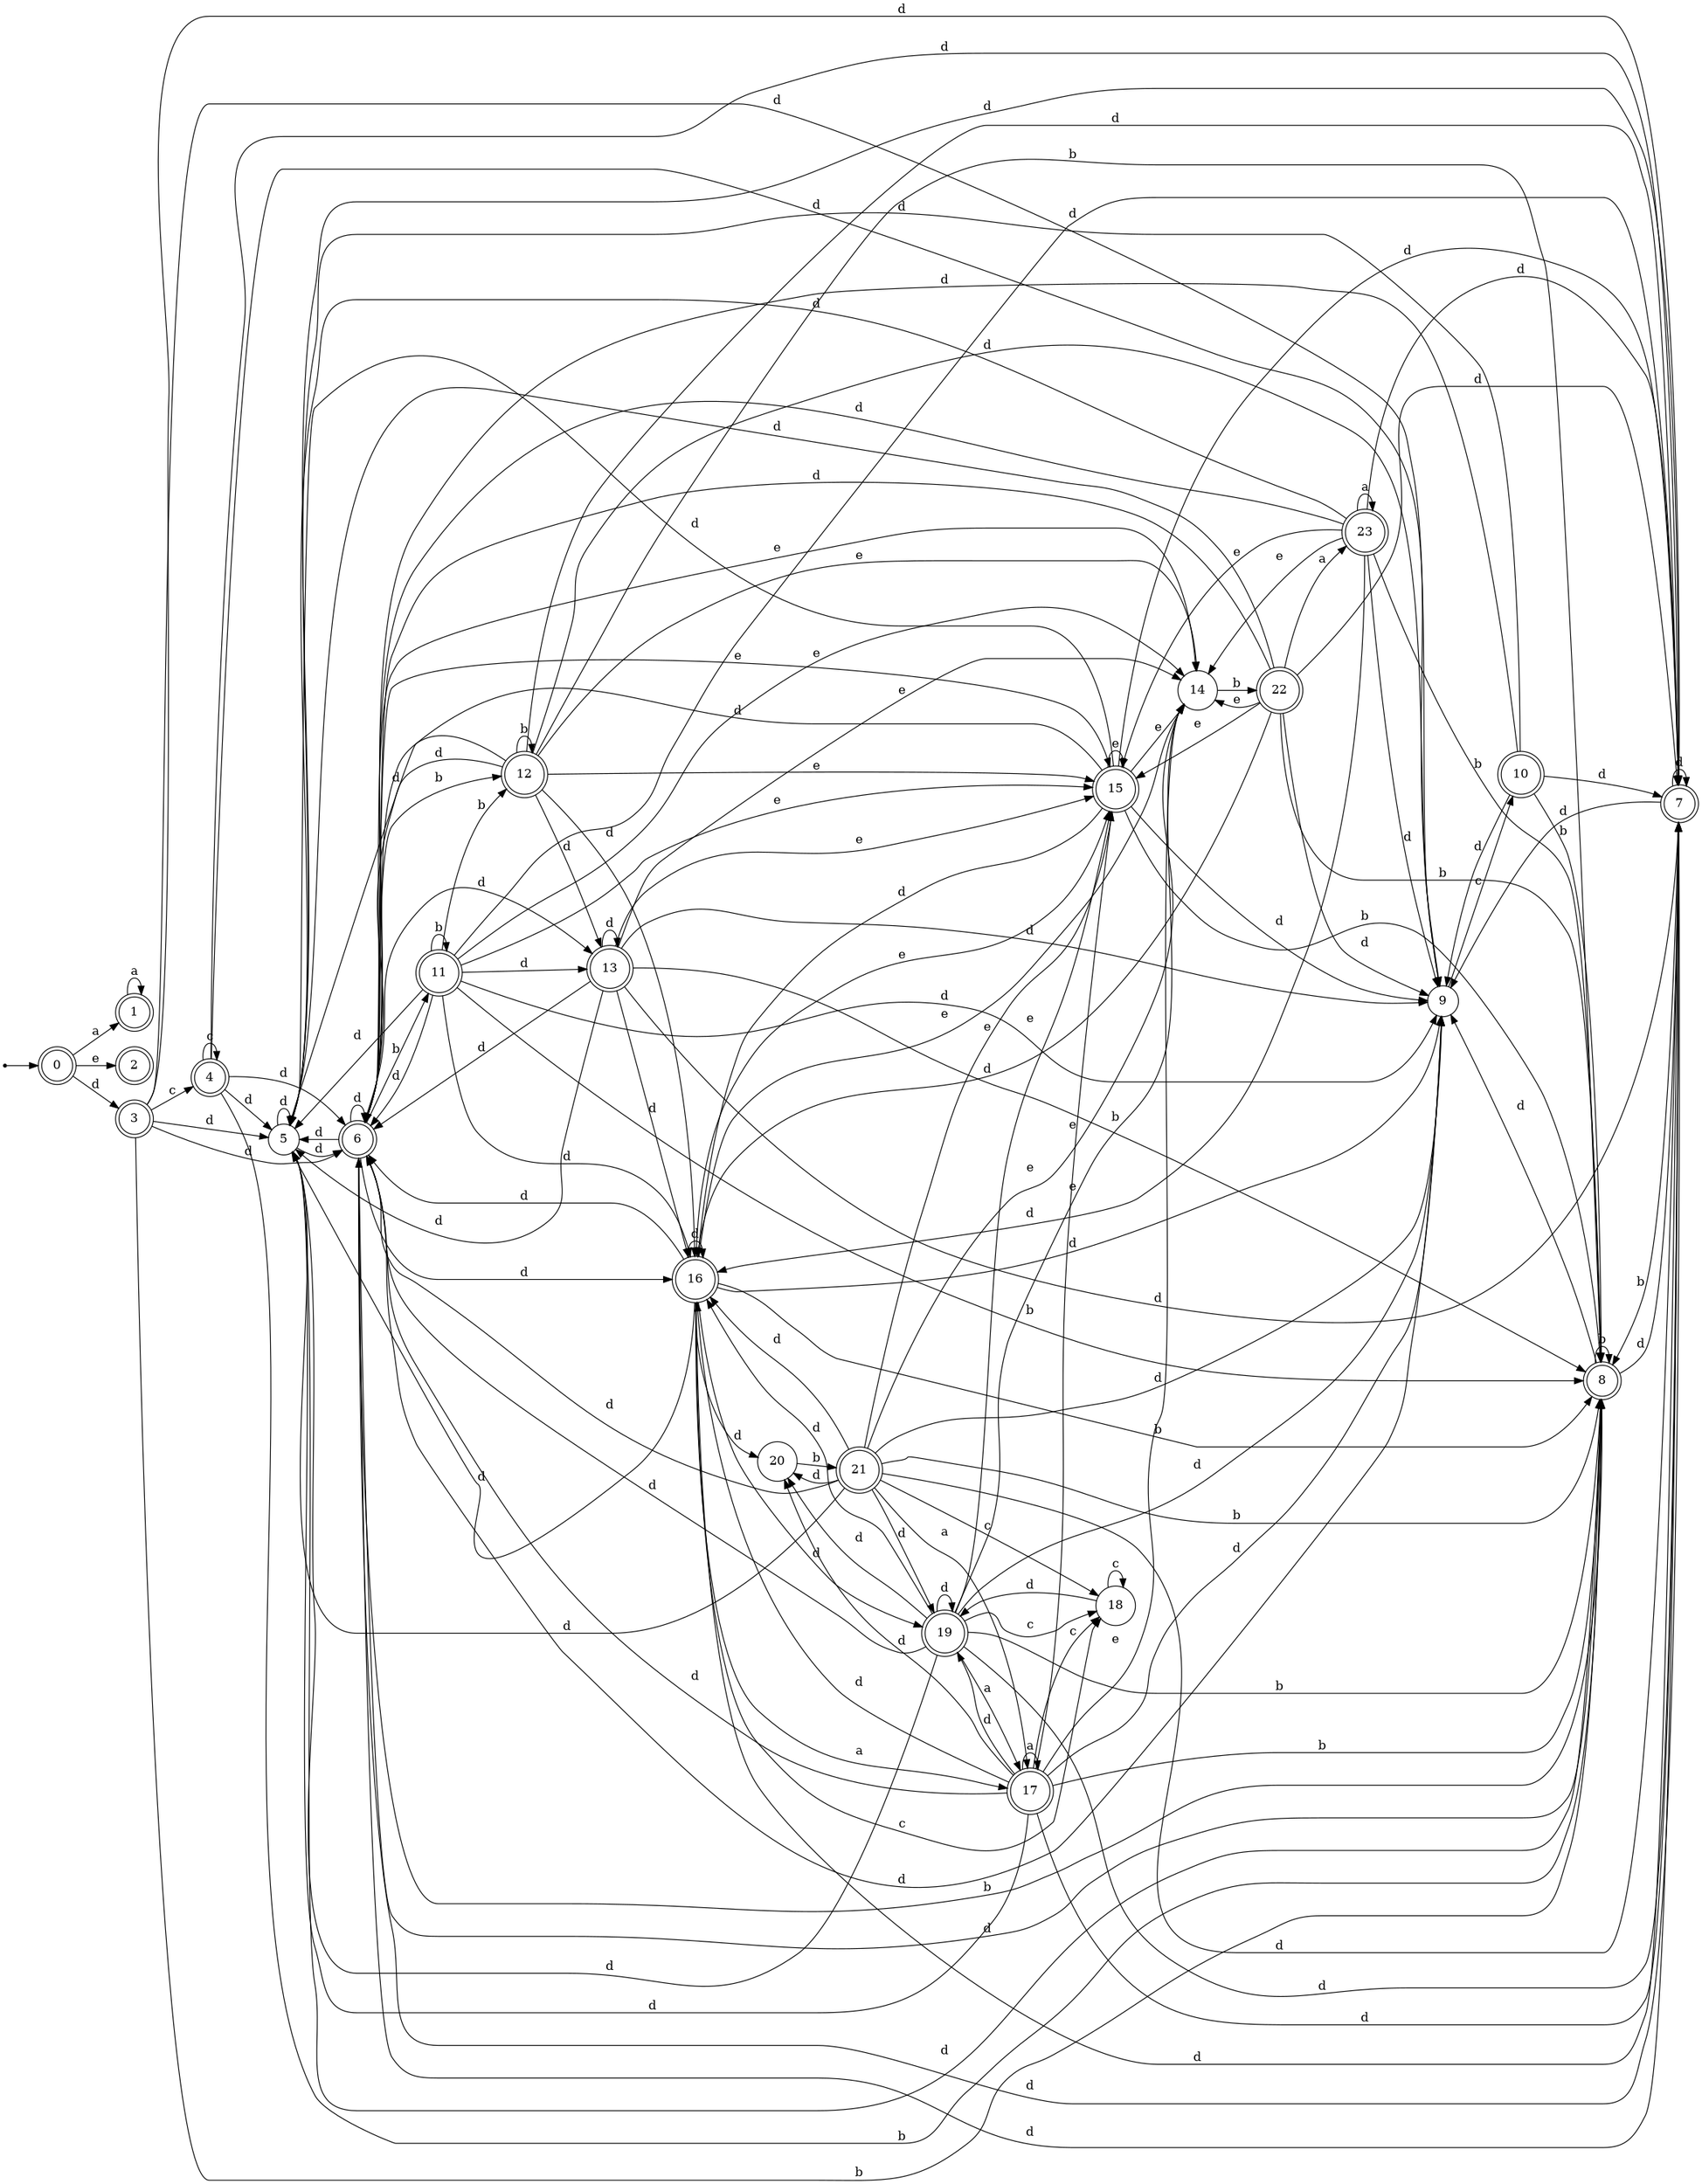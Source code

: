 digraph finite_state_machine {
rankdir=LR;
size="20,20";
node [shape = point]; "dummy0"
node [shape = doublecircle]; "0";"dummy0" -> "0";
node [shape = doublecircle]; "1";node [shape = doublecircle]; "2";node [shape = doublecircle]; "3";node [shape = doublecircle]; "4";node [shape = circle]; "5";
node [shape = doublecircle]; "6";node [shape = doublecircle]; "7";node [shape = doublecircle]; "8";node [shape = circle]; "9";
node [shape = doublecircle]; "10";node [shape = doublecircle]; "11";node [shape = doublecircle]; "12";node [shape = doublecircle]; "13";node [shape = circle]; "14";
node [shape = doublecircle]; "15";node [shape = doublecircle]; "16";node [shape = doublecircle]; "17";node [shape = circle]; "18";
node [shape = doublecircle]; "19";node [shape = circle]; "20";
node [shape = doublecircle]; "21";node [shape = doublecircle]; "22";node [shape = doublecircle]; "23";"0" -> "1" [label = "a"];
 "0" -> "2" [label = "e"];
 "0" -> "3" [label = "d"];
 "3" -> "4" [label = "c"];
 "3" -> "9" [label = "d"];
 "3" -> "5" [label = "d"];
 "3" -> "6" [label = "d"];
 "3" -> "7" [label = "d"];
 "3" -> "8" [label = "b"];
 "9" -> "10" [label = "c"];
 "10" -> "9" [label = "d"];
 "10" -> "5" [label = "d"];
 "10" -> "6" [label = "d"];
 "10" -> "7" [label = "d"];
 "10" -> "8" [label = "b"];
 "8" -> "8" [label = "b"];
 "8" -> "9" [label = "d"];
 "8" -> "5" [label = "d"];
 "8" -> "6" [label = "d"];
 "8" -> "7" [label = "d"];
 "7" -> "9" [label = "d"];
 "7" -> "5" [label = "d"];
 "7" -> "6" [label = "d"];
 "7" -> "7" [label = "d"];
 "7" -> "8" [label = "b"];
 "6" -> "16" [label = "d"];
 "6" -> "5" [label = "d"];
 "6" -> "6" [label = "d"];
 "6" -> "7" [label = "d"];
 "6" -> "9" [label = "d"];
 "6" -> "13" [label = "d"];
 "6" -> "8" [label = "b"];
 "6" -> "11" [label = "b"];
 "6" -> "12" [label = "b"];
 "6" -> "14" [label = "e"];
 "6" -> "15" [label = "e"];
 "16" -> "16" [label = "d"];
 "16" -> "19" [label = "d"];
 "16" -> "20" [label = "d"];
 "16" -> "5" [label = "d"];
 "16" -> "6" [label = "d"];
 "16" -> "7" [label = "d"];
 "16" -> "9" [label = "d"];
 "16" -> "17" [label = "a"];
 "16" -> "18" [label = "c"];
 "16" -> "14" [label = "e"];
 "16" -> "15" [label = "e"];
 "16" -> "8" [label = "b"];
 "20" -> "21" [label = "b"];
 "21" -> "16" [label = "d"];
 "21" -> "19" [label = "d"];
 "21" -> "20" [label = "d"];
 "21" -> "5" [label = "d"];
 "21" -> "6" [label = "d"];
 "21" -> "7" [label = "d"];
 "21" -> "9" [label = "d"];
 "21" -> "17" [label = "a"];
 "21" -> "18" [label = "c"];
 "21" -> "14" [label = "e"];
 "21" -> "15" [label = "e"];
 "21" -> "8" [label = "b"];
 "19" -> "16" [label = "d"];
 "19" -> "19" [label = "d"];
 "19" -> "20" [label = "d"];
 "19" -> "5" [label = "d"];
 "19" -> "6" [label = "d"];
 "19" -> "7" [label = "d"];
 "19" -> "9" [label = "d"];
 "19" -> "18" [label = "c"];
 "19" -> "17" [label = "a"];
 "19" -> "14" [label = "e"];
 "19" -> "15" [label = "e"];
 "19" -> "8" [label = "b"];
 "18" -> "18" [label = "c"];
 "18" -> "19" [label = "d"];
 "17" -> "17" [label = "a"];
 "17" -> "18" [label = "c"];
 "17" -> "16" [label = "d"];
 "17" -> "19" [label = "d"];
 "17" -> "20" [label = "d"];
 "17" -> "5" [label = "d"];
 "17" -> "6" [label = "d"];
 "17" -> "7" [label = "d"];
 "17" -> "9" [label = "d"];
 "17" -> "14" [label = "e"];
 "17" -> "15" [label = "e"];
 "17" -> "8" [label = "b"];
 "15" -> "14" [label = "e"];
 "15" -> "15" [label = "e"];
 "15" -> "16" [label = "d"];
 "15" -> "5" [label = "d"];
 "15" -> "6" [label = "d"];
 "15" -> "7" [label = "d"];
 "15" -> "9" [label = "d"];
 "15" -> "8" [label = "b"];
 "14" -> "22" [label = "b"];
 "22" -> "14" [label = "e"];
 "22" -> "15" [label = "e"];
 "22" -> "23" [label = "a"];
 "22" -> "16" [label = "d"];
 "22" -> "5" [label = "d"];
 "22" -> "6" [label = "d"];
 "22" -> "7" [label = "d"];
 "22" -> "9" [label = "d"];
 "22" -> "8" [label = "b"];
 "23" -> "23" [label = "a"];
 "23" -> "14" [label = "e"];
 "23" -> "15" [label = "e"];
 "23" -> "16" [label = "d"];
 "23" -> "5" [label = "d"];
 "23" -> "6" [label = "d"];
 "23" -> "7" [label = "d"];
 "23" -> "9" [label = "d"];
 "23" -> "8" [label = "b"];
 "13" -> "16" [label = "d"];
 "13" -> "5" [label = "d"];
 "13" -> "6" [label = "d"];
 "13" -> "7" [label = "d"];
 "13" -> "9" [label = "d"];
 "13" -> "13" [label = "d"];
 "13" -> "14" [label = "e"];
 "13" -> "15" [label = "e"];
 "13" -> "8" [label = "b"];
 "12" -> "8" [label = "b"];
 "12" -> "12" [label = "b"];
 "12" -> "16" [label = "d"];
 "12" -> "5" [label = "d"];
 "12" -> "6" [label = "d"];
 "12" -> "7" [label = "d"];
 "12" -> "9" [label = "d"];
 "12" -> "13" [label = "d"];
 "12" -> "14" [label = "e"];
 "12" -> "15" [label = "e"];
 "11" -> "8" [label = "b"];
 "11" -> "11" [label = "b"];
 "11" -> "12" [label = "b"];
 "11" -> "16" [label = "d"];
 "11" -> "5" [label = "d"];
 "11" -> "6" [label = "d"];
 "11" -> "7" [label = "d"];
 "11" -> "9" [label = "d"];
 "11" -> "13" [label = "d"];
 "11" -> "14" [label = "e"];
 "11" -> "15" [label = "e"];
 "5" -> "5" [label = "d"];
 "5" -> "6" [label = "d"];
 "4" -> "4" [label = "c"];
 "4" -> "9" [label = "d"];
 "4" -> "5" [label = "d"];
 "4" -> "6" [label = "d"];
 "4" -> "7" [label = "d"];
 "4" -> "8" [label = "b"];
 "1" -> "1" [label = "a"];
 }
